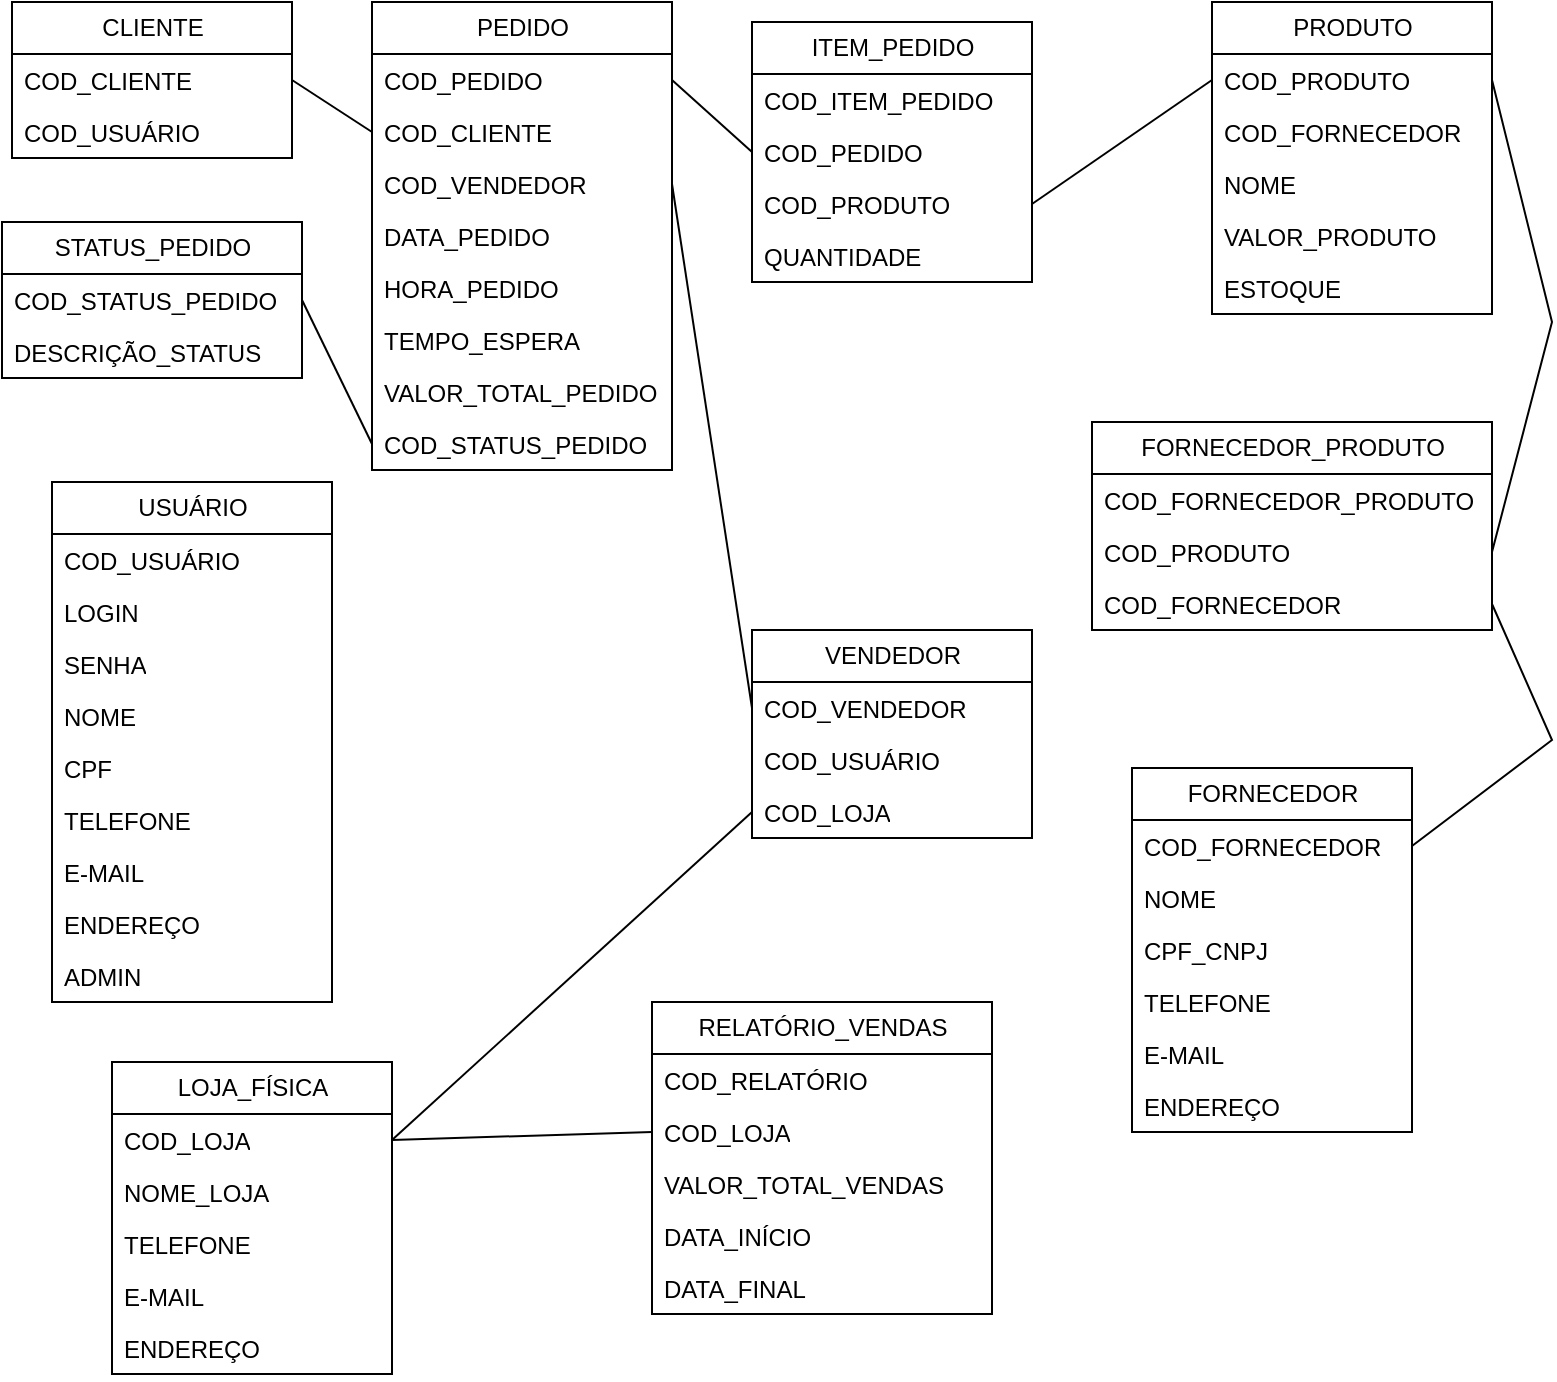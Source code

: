 <mxfile version="21.7.5" type="github">
  <diagram name="Página-1" id="lMl7mnDfnBSlod4-HZM7">
    <mxGraphModel dx="907" dy="772" grid="1" gridSize="10" guides="1" tooltips="1" connect="1" arrows="1" fold="1" page="1" pageScale="1" pageWidth="827" pageHeight="1169" math="0" shadow="0">
      <root>
        <mxCell id="0" />
        <mxCell id="1" parent="0" />
        <mxCell id="nMXtwVjj7OjZtdL2T8XK-1" value="CLIENTE" style="swimlane;fontStyle=0;childLayout=stackLayout;horizontal=1;startSize=26;fillColor=none;horizontalStack=0;resizeParent=1;resizeParentMax=0;resizeLast=0;collapsible=1;marginBottom=0;html=1;" vertex="1" parent="1">
          <mxGeometry x="30" y="20" width="140" height="78" as="geometry" />
        </mxCell>
        <mxCell id="nMXtwVjj7OjZtdL2T8XK-17" value="COD_CLIENTE" style="text;strokeColor=none;fillColor=none;align=left;verticalAlign=top;spacingLeft=4;spacingRight=4;overflow=hidden;rotatable=0;points=[[0,0.5],[1,0.5]];portConstraint=eastwest;whiteSpace=wrap;html=1;" vertex="1" parent="nMXtwVjj7OjZtdL2T8XK-1">
          <mxGeometry y="26" width="140" height="26" as="geometry" />
        </mxCell>
        <mxCell id="nMXtwVjj7OjZtdL2T8XK-2" value="COD_USUÁRIO" style="text;strokeColor=none;fillColor=none;align=left;verticalAlign=top;spacingLeft=4;spacingRight=4;overflow=hidden;rotatable=0;points=[[0,0.5],[1,0.5]];portConstraint=eastwest;whiteSpace=wrap;html=1;" vertex="1" parent="nMXtwVjj7OjZtdL2T8XK-1">
          <mxGeometry y="52" width="140" height="26" as="geometry" />
        </mxCell>
        <mxCell id="nMXtwVjj7OjZtdL2T8XK-9" value="PEDIDO" style="swimlane;fontStyle=0;childLayout=stackLayout;horizontal=1;startSize=26;fillColor=none;horizontalStack=0;resizeParent=1;resizeParentMax=0;resizeLast=0;collapsible=1;marginBottom=0;html=1;" vertex="1" parent="1">
          <mxGeometry x="210" y="20" width="150" height="234" as="geometry" />
        </mxCell>
        <mxCell id="nMXtwVjj7OjZtdL2T8XK-10" value="COD_PEDIDO" style="text;strokeColor=none;fillColor=none;align=left;verticalAlign=top;spacingLeft=4;spacingRight=4;overflow=hidden;rotatable=0;points=[[0,0.5],[1,0.5]];portConstraint=eastwest;whiteSpace=wrap;html=1;" vertex="1" parent="nMXtwVjj7OjZtdL2T8XK-9">
          <mxGeometry y="26" width="150" height="26" as="geometry" />
        </mxCell>
        <mxCell id="nMXtwVjj7OjZtdL2T8XK-16" value="COD_CLIENTE" style="text;strokeColor=none;fillColor=none;align=left;verticalAlign=top;spacingLeft=4;spacingRight=4;overflow=hidden;rotatable=0;points=[[0,0.5],[1,0.5]];portConstraint=eastwest;whiteSpace=wrap;html=1;" vertex="1" parent="nMXtwVjj7OjZtdL2T8XK-9">
          <mxGeometry y="52" width="150" height="26" as="geometry" />
        </mxCell>
        <mxCell id="nMXtwVjj7OjZtdL2T8XK-98" value="COD_VENDEDOR" style="text;strokeColor=none;fillColor=none;align=left;verticalAlign=top;spacingLeft=4;spacingRight=4;overflow=hidden;rotatable=0;points=[[0,0.5],[1,0.5]];portConstraint=eastwest;whiteSpace=wrap;html=1;" vertex="1" parent="nMXtwVjj7OjZtdL2T8XK-9">
          <mxGeometry y="78" width="150" height="26" as="geometry" />
        </mxCell>
        <mxCell id="nMXtwVjj7OjZtdL2T8XK-11" value="DATA_PEDIDO" style="text;strokeColor=none;fillColor=none;align=left;verticalAlign=top;spacingLeft=4;spacingRight=4;overflow=hidden;rotatable=0;points=[[0,0.5],[1,0.5]];portConstraint=eastwest;whiteSpace=wrap;html=1;" vertex="1" parent="nMXtwVjj7OjZtdL2T8XK-9">
          <mxGeometry y="104" width="150" height="26" as="geometry" />
        </mxCell>
        <mxCell id="nMXtwVjj7OjZtdL2T8XK-12" value="HORA_PEDIDO" style="text;strokeColor=none;fillColor=none;align=left;verticalAlign=top;spacingLeft=4;spacingRight=4;overflow=hidden;rotatable=0;points=[[0,0.5],[1,0.5]];portConstraint=eastwest;whiteSpace=wrap;html=1;" vertex="1" parent="nMXtwVjj7OjZtdL2T8XK-9">
          <mxGeometry y="130" width="150" height="26" as="geometry" />
        </mxCell>
        <mxCell id="nMXtwVjj7OjZtdL2T8XK-13" value="TEMPO_ESPERA" style="text;strokeColor=none;fillColor=none;align=left;verticalAlign=top;spacingLeft=4;spacingRight=4;overflow=hidden;rotatable=0;points=[[0,0.5],[1,0.5]];portConstraint=eastwest;whiteSpace=wrap;html=1;" vertex="1" parent="nMXtwVjj7OjZtdL2T8XK-9">
          <mxGeometry y="156" width="150" height="26" as="geometry" />
        </mxCell>
        <mxCell id="nMXtwVjj7OjZtdL2T8XK-14" value="VALOR_TOTAL_PEDIDO" style="text;strokeColor=none;fillColor=none;align=left;verticalAlign=top;spacingLeft=4;spacingRight=4;overflow=hidden;rotatable=0;points=[[0,0.5],[1,0.5]];portConstraint=eastwest;whiteSpace=wrap;html=1;" vertex="1" parent="nMXtwVjj7OjZtdL2T8XK-9">
          <mxGeometry y="182" width="150" height="26" as="geometry" />
        </mxCell>
        <mxCell id="nMXtwVjj7OjZtdL2T8XK-15" value="COD_STATUS_PEDIDO" style="text;strokeColor=none;fillColor=none;align=left;verticalAlign=top;spacingLeft=4;spacingRight=4;overflow=hidden;rotatable=0;points=[[0,0.5],[1,0.5]];portConstraint=eastwest;whiteSpace=wrap;html=1;" vertex="1" parent="nMXtwVjj7OjZtdL2T8XK-9">
          <mxGeometry y="208" width="150" height="26" as="geometry" />
        </mxCell>
        <mxCell id="nMXtwVjj7OjZtdL2T8XK-18" value="PRODUTO" style="swimlane;fontStyle=0;childLayout=stackLayout;horizontal=1;startSize=26;fillColor=none;horizontalStack=0;resizeParent=1;resizeParentMax=0;resizeLast=0;collapsible=1;marginBottom=0;html=1;" vertex="1" parent="1">
          <mxGeometry x="630" y="20" width="140" height="156" as="geometry" />
        </mxCell>
        <mxCell id="nMXtwVjj7OjZtdL2T8XK-19" value="COD_PRODUTO" style="text;strokeColor=none;fillColor=none;align=left;verticalAlign=top;spacingLeft=4;spacingRight=4;overflow=hidden;rotatable=0;points=[[0,0.5],[1,0.5]];portConstraint=eastwest;whiteSpace=wrap;html=1;" vertex="1" parent="nMXtwVjj7OjZtdL2T8XK-18">
          <mxGeometry y="26" width="140" height="26" as="geometry" />
        </mxCell>
        <mxCell id="nMXtwVjj7OjZtdL2T8XK-20" value="COD_FORNECEDOR" style="text;strokeColor=none;fillColor=none;align=left;verticalAlign=top;spacingLeft=4;spacingRight=4;overflow=hidden;rotatable=0;points=[[0,0.5],[1,0.5]];portConstraint=eastwest;whiteSpace=wrap;html=1;" vertex="1" parent="nMXtwVjj7OjZtdL2T8XK-18">
          <mxGeometry y="52" width="140" height="26" as="geometry" />
        </mxCell>
        <mxCell id="nMXtwVjj7OjZtdL2T8XK-21" value="NOME" style="text;strokeColor=none;fillColor=none;align=left;verticalAlign=top;spacingLeft=4;spacingRight=4;overflow=hidden;rotatable=0;points=[[0,0.5],[1,0.5]];portConstraint=eastwest;whiteSpace=wrap;html=1;" vertex="1" parent="nMXtwVjj7OjZtdL2T8XK-18">
          <mxGeometry y="78" width="140" height="26" as="geometry" />
        </mxCell>
        <mxCell id="nMXtwVjj7OjZtdL2T8XK-22" value="VALOR_PRODUTO" style="text;strokeColor=none;fillColor=none;align=left;verticalAlign=top;spacingLeft=4;spacingRight=4;overflow=hidden;rotatable=0;points=[[0,0.5],[1,0.5]];portConstraint=eastwest;whiteSpace=wrap;html=1;" vertex="1" parent="nMXtwVjj7OjZtdL2T8XK-18">
          <mxGeometry y="104" width="140" height="26" as="geometry" />
        </mxCell>
        <mxCell id="nMXtwVjj7OjZtdL2T8XK-23" value="ESTOQUE" style="text;strokeColor=none;fillColor=none;align=left;verticalAlign=top;spacingLeft=4;spacingRight=4;overflow=hidden;rotatable=0;points=[[0,0.5],[1,0.5]];portConstraint=eastwest;whiteSpace=wrap;html=1;" vertex="1" parent="nMXtwVjj7OjZtdL2T8XK-18">
          <mxGeometry y="130" width="140" height="26" as="geometry" />
        </mxCell>
        <mxCell id="nMXtwVjj7OjZtdL2T8XK-26" value="ITEM_PEDIDO" style="swimlane;fontStyle=0;childLayout=stackLayout;horizontal=1;startSize=26;fillColor=none;horizontalStack=0;resizeParent=1;resizeParentMax=0;resizeLast=0;collapsible=1;marginBottom=0;html=1;" vertex="1" parent="1">
          <mxGeometry x="400" y="30" width="140" height="130" as="geometry" />
        </mxCell>
        <mxCell id="nMXtwVjj7OjZtdL2T8XK-28" value="COD_ITEM_PEDIDO" style="text;strokeColor=none;fillColor=none;align=left;verticalAlign=top;spacingLeft=4;spacingRight=4;overflow=hidden;rotatable=0;points=[[0,0.5],[1,0.5]];portConstraint=eastwest;whiteSpace=wrap;html=1;" vertex="1" parent="nMXtwVjj7OjZtdL2T8XK-26">
          <mxGeometry y="26" width="140" height="26" as="geometry" />
        </mxCell>
        <mxCell id="nMXtwVjj7OjZtdL2T8XK-27" value="COD_PEDIDO" style="text;strokeColor=none;fillColor=none;align=left;verticalAlign=top;spacingLeft=4;spacingRight=4;overflow=hidden;rotatable=0;points=[[0,0.5],[1,0.5]];portConstraint=eastwest;whiteSpace=wrap;html=1;" vertex="1" parent="nMXtwVjj7OjZtdL2T8XK-26">
          <mxGeometry y="52" width="140" height="26" as="geometry" />
        </mxCell>
        <mxCell id="nMXtwVjj7OjZtdL2T8XK-34" value="COD_PRODUTO" style="text;strokeColor=none;fillColor=none;align=left;verticalAlign=top;spacingLeft=4;spacingRight=4;overflow=hidden;rotatable=0;points=[[0,0.5],[1,0.5]];portConstraint=eastwest;whiteSpace=wrap;html=1;" vertex="1" parent="nMXtwVjj7OjZtdL2T8XK-26">
          <mxGeometry y="78" width="140" height="26" as="geometry" />
        </mxCell>
        <mxCell id="nMXtwVjj7OjZtdL2T8XK-29" value="QUANTIDADE" style="text;strokeColor=none;fillColor=none;align=left;verticalAlign=top;spacingLeft=4;spacingRight=4;overflow=hidden;rotatable=0;points=[[0,0.5],[1,0.5]];portConstraint=eastwest;whiteSpace=wrap;html=1;" vertex="1" parent="nMXtwVjj7OjZtdL2T8XK-26">
          <mxGeometry y="104" width="140" height="26" as="geometry" />
        </mxCell>
        <mxCell id="nMXtwVjj7OjZtdL2T8XK-35" value="FORNECEDOR" style="swimlane;fontStyle=0;childLayout=stackLayout;horizontal=1;startSize=26;fillColor=none;horizontalStack=0;resizeParent=1;resizeParentMax=0;resizeLast=0;collapsible=1;marginBottom=0;html=1;" vertex="1" parent="1">
          <mxGeometry x="590" y="403" width="140" height="182" as="geometry">
            <mxRectangle x="590" y="403" width="130" height="30" as="alternateBounds" />
          </mxGeometry>
        </mxCell>
        <mxCell id="nMXtwVjj7OjZtdL2T8XK-36" value="COD_FORNECEDOR" style="text;strokeColor=none;fillColor=none;align=left;verticalAlign=top;spacingLeft=4;spacingRight=4;overflow=hidden;rotatable=0;points=[[0,0.5],[1,0.5]];portConstraint=eastwest;whiteSpace=wrap;html=1;" vertex="1" parent="nMXtwVjj7OjZtdL2T8XK-35">
          <mxGeometry y="26" width="140" height="26" as="geometry" />
        </mxCell>
        <mxCell id="nMXtwVjj7OjZtdL2T8XK-37" value="NOME" style="text;strokeColor=none;fillColor=none;align=left;verticalAlign=top;spacingLeft=4;spacingRight=4;overflow=hidden;rotatable=0;points=[[0,0.5],[1,0.5]];portConstraint=eastwest;whiteSpace=wrap;html=1;" vertex="1" parent="nMXtwVjj7OjZtdL2T8XK-35">
          <mxGeometry y="52" width="140" height="26" as="geometry" />
        </mxCell>
        <mxCell id="nMXtwVjj7OjZtdL2T8XK-40" value="CPF_CNPJ" style="text;strokeColor=none;fillColor=none;align=left;verticalAlign=top;spacingLeft=4;spacingRight=4;overflow=hidden;rotatable=0;points=[[0,0.5],[1,0.5]];portConstraint=eastwest;whiteSpace=wrap;html=1;" vertex="1" parent="nMXtwVjj7OjZtdL2T8XK-35">
          <mxGeometry y="78" width="140" height="26" as="geometry" />
        </mxCell>
        <mxCell id="nMXtwVjj7OjZtdL2T8XK-41" value="TELEFONE" style="text;strokeColor=none;fillColor=none;align=left;verticalAlign=top;spacingLeft=4;spacingRight=4;overflow=hidden;rotatable=0;points=[[0,0.5],[1,0.5]];portConstraint=eastwest;whiteSpace=wrap;html=1;" vertex="1" parent="nMXtwVjj7OjZtdL2T8XK-35">
          <mxGeometry y="104" width="140" height="26" as="geometry" />
        </mxCell>
        <mxCell id="nMXtwVjj7OjZtdL2T8XK-42" value="E-MAIL" style="text;strokeColor=none;fillColor=none;align=left;verticalAlign=top;spacingLeft=4;spacingRight=4;overflow=hidden;rotatable=0;points=[[0,0.5],[1,0.5]];portConstraint=eastwest;whiteSpace=wrap;html=1;" vertex="1" parent="nMXtwVjj7OjZtdL2T8XK-35">
          <mxGeometry y="130" width="140" height="26" as="geometry" />
        </mxCell>
        <mxCell id="nMXtwVjj7OjZtdL2T8XK-43" value="ENDEREÇO" style="text;strokeColor=none;fillColor=none;align=left;verticalAlign=top;spacingLeft=4;spacingRight=4;overflow=hidden;rotatable=0;points=[[0,0.5],[1,0.5]];portConstraint=eastwest;whiteSpace=wrap;html=1;" vertex="1" parent="nMXtwVjj7OjZtdL2T8XK-35">
          <mxGeometry y="156" width="140" height="26" as="geometry" />
        </mxCell>
        <mxCell id="nMXtwVjj7OjZtdL2T8XK-44" value="VENDEDOR" style="swimlane;fontStyle=0;childLayout=stackLayout;horizontal=1;startSize=26;fillColor=none;horizontalStack=0;resizeParent=1;resizeParentMax=0;resizeLast=0;collapsible=1;marginBottom=0;html=1;" vertex="1" parent="1">
          <mxGeometry x="400" y="334" width="140" height="104" as="geometry" />
        </mxCell>
        <mxCell id="nMXtwVjj7OjZtdL2T8XK-45" value="COD_VENDEDOR" style="text;strokeColor=none;fillColor=none;align=left;verticalAlign=top;spacingLeft=4;spacingRight=4;overflow=hidden;rotatable=0;points=[[0,0.5],[1,0.5]];portConstraint=eastwest;whiteSpace=wrap;html=1;" vertex="1" parent="nMXtwVjj7OjZtdL2T8XK-44">
          <mxGeometry y="26" width="140" height="26" as="geometry" />
        </mxCell>
        <mxCell id="nMXtwVjj7OjZtdL2T8XK-46" value="COD_USUÁRIO" style="text;strokeColor=none;fillColor=none;align=left;verticalAlign=top;spacingLeft=4;spacingRight=4;overflow=hidden;rotatable=0;points=[[0,0.5],[1,0.5]];portConstraint=eastwest;whiteSpace=wrap;html=1;" vertex="1" parent="nMXtwVjj7OjZtdL2T8XK-44">
          <mxGeometry y="52" width="140" height="26" as="geometry" />
        </mxCell>
        <mxCell id="nMXtwVjj7OjZtdL2T8XK-87" value="COD_LOJA" style="text;strokeColor=none;fillColor=none;align=left;verticalAlign=top;spacingLeft=4;spacingRight=4;overflow=hidden;rotatable=0;points=[[0,0.5],[1,0.5]];portConstraint=eastwest;whiteSpace=wrap;html=1;" vertex="1" parent="nMXtwVjj7OjZtdL2T8XK-44">
          <mxGeometry y="78" width="140" height="26" as="geometry" />
        </mxCell>
        <mxCell id="nMXtwVjj7OjZtdL2T8XK-62" value="LOJA_FÍSICA" style="swimlane;fontStyle=0;childLayout=stackLayout;horizontal=1;startSize=26;fillColor=none;horizontalStack=0;resizeParent=1;resizeParentMax=0;resizeLast=0;collapsible=1;marginBottom=0;html=1;" vertex="1" parent="1">
          <mxGeometry x="80" y="550" width="140" height="156" as="geometry" />
        </mxCell>
        <mxCell id="nMXtwVjj7OjZtdL2T8XK-63" value="COD_LOJA" style="text;strokeColor=none;fillColor=none;align=left;verticalAlign=top;spacingLeft=4;spacingRight=4;overflow=hidden;rotatable=0;points=[[0,0.5],[1,0.5]];portConstraint=eastwest;whiteSpace=wrap;html=1;" vertex="1" parent="nMXtwVjj7OjZtdL2T8XK-62">
          <mxGeometry y="26" width="140" height="26" as="geometry" />
        </mxCell>
        <mxCell id="nMXtwVjj7OjZtdL2T8XK-66" value="NOME_LOJA" style="text;strokeColor=none;fillColor=none;align=left;verticalAlign=top;spacingLeft=4;spacingRight=4;overflow=hidden;rotatable=0;points=[[0,0.5],[1,0.5]];portConstraint=eastwest;whiteSpace=wrap;html=1;" vertex="1" parent="nMXtwVjj7OjZtdL2T8XK-62">
          <mxGeometry y="52" width="140" height="26" as="geometry" />
        </mxCell>
        <mxCell id="nMXtwVjj7OjZtdL2T8XK-68" value="TELEFONE" style="text;strokeColor=none;fillColor=none;align=left;verticalAlign=top;spacingLeft=4;spacingRight=4;overflow=hidden;rotatable=0;points=[[0,0.5],[1,0.5]];portConstraint=eastwest;whiteSpace=wrap;html=1;" vertex="1" parent="nMXtwVjj7OjZtdL2T8XK-62">
          <mxGeometry y="78" width="140" height="26" as="geometry" />
        </mxCell>
        <mxCell id="nMXtwVjj7OjZtdL2T8XK-69" value="E-MAIL" style="text;strokeColor=none;fillColor=none;align=left;verticalAlign=top;spacingLeft=4;spacingRight=4;overflow=hidden;rotatable=0;points=[[0,0.5],[1,0.5]];portConstraint=eastwest;whiteSpace=wrap;html=1;" vertex="1" parent="nMXtwVjj7OjZtdL2T8XK-62">
          <mxGeometry y="104" width="140" height="26" as="geometry" />
        </mxCell>
        <mxCell id="nMXtwVjj7OjZtdL2T8XK-70" value="ENDEREÇO" style="text;strokeColor=none;fillColor=none;align=left;verticalAlign=top;spacingLeft=4;spacingRight=4;overflow=hidden;rotatable=0;points=[[0,0.5],[1,0.5]];portConstraint=eastwest;whiteSpace=wrap;html=1;" vertex="1" parent="nMXtwVjj7OjZtdL2T8XK-62">
          <mxGeometry y="130" width="140" height="26" as="geometry" />
        </mxCell>
        <mxCell id="nMXtwVjj7OjZtdL2T8XK-72" value="RELATÓRIO_VENDAS" style="swimlane;fontStyle=0;childLayout=stackLayout;horizontal=1;startSize=26;fillColor=none;horizontalStack=0;resizeParent=1;resizeParentMax=0;resizeLast=0;collapsible=1;marginBottom=0;html=1;" vertex="1" parent="1">
          <mxGeometry x="350" y="520" width="170" height="156" as="geometry" />
        </mxCell>
        <mxCell id="nMXtwVjj7OjZtdL2T8XK-73" value="COD_RELATÓRIO" style="text;strokeColor=none;fillColor=none;align=left;verticalAlign=top;spacingLeft=4;spacingRight=4;overflow=hidden;rotatable=0;points=[[0,0.5],[1,0.5]];portConstraint=eastwest;whiteSpace=wrap;html=1;" vertex="1" parent="nMXtwVjj7OjZtdL2T8XK-72">
          <mxGeometry y="26" width="170" height="26" as="geometry" />
        </mxCell>
        <mxCell id="nMXtwVjj7OjZtdL2T8XK-74" value="COD_LOJA" style="text;strokeColor=none;fillColor=none;align=left;verticalAlign=top;spacingLeft=4;spacingRight=4;overflow=hidden;rotatable=0;points=[[0,0.5],[1,0.5]];portConstraint=eastwest;whiteSpace=wrap;html=1;" vertex="1" parent="nMXtwVjj7OjZtdL2T8XK-72">
          <mxGeometry y="52" width="170" height="26" as="geometry" />
        </mxCell>
        <mxCell id="nMXtwVjj7OjZtdL2T8XK-75" value="VALOR_TOTAL_VENDAS" style="text;strokeColor=none;fillColor=none;align=left;verticalAlign=top;spacingLeft=4;spacingRight=4;overflow=hidden;rotatable=0;points=[[0,0.5],[1,0.5]];portConstraint=eastwest;whiteSpace=wrap;html=1;" vertex="1" parent="nMXtwVjj7OjZtdL2T8XK-72">
          <mxGeometry y="78" width="170" height="26" as="geometry" />
        </mxCell>
        <mxCell id="nMXtwVjj7OjZtdL2T8XK-76" value="DATA_INÍCIO" style="text;strokeColor=none;fillColor=none;align=left;verticalAlign=top;spacingLeft=4;spacingRight=4;overflow=hidden;rotatable=0;points=[[0,0.5],[1,0.5]];portConstraint=eastwest;whiteSpace=wrap;html=1;" vertex="1" parent="nMXtwVjj7OjZtdL2T8XK-72">
          <mxGeometry y="104" width="170" height="26" as="geometry" />
        </mxCell>
        <mxCell id="nMXtwVjj7OjZtdL2T8XK-77" value="DATA_FINAL" style="text;strokeColor=none;fillColor=none;align=left;verticalAlign=top;spacingLeft=4;spacingRight=4;overflow=hidden;rotatable=0;points=[[0,0.5],[1,0.5]];portConstraint=eastwest;whiteSpace=wrap;html=1;" vertex="1" parent="nMXtwVjj7OjZtdL2T8XK-72">
          <mxGeometry y="130" width="170" height="26" as="geometry" />
        </mxCell>
        <mxCell id="nMXtwVjj7OjZtdL2T8XK-78" value="" style="endArrow=none;html=1;rounded=0;exitX=1;exitY=0.5;exitDx=0;exitDy=0;entryX=0;entryY=0.5;entryDx=0;entryDy=0;" edge="1" parent="1" source="nMXtwVjj7OjZtdL2T8XK-17" target="nMXtwVjj7OjZtdL2T8XK-16">
          <mxGeometry width="50" height="50" relative="1" as="geometry">
            <mxPoint x="390" y="320" as="sourcePoint" />
            <mxPoint x="440" y="270" as="targetPoint" />
          </mxGeometry>
        </mxCell>
        <mxCell id="nMXtwVjj7OjZtdL2T8XK-83" value="" style="endArrow=none;html=1;rounded=0;exitX=1;exitY=0.5;exitDx=0;exitDy=0;entryX=0;entryY=0.5;entryDx=0;entryDy=0;" edge="1" parent="1" source="nMXtwVjj7OjZtdL2T8XK-10" target="nMXtwVjj7OjZtdL2T8XK-27">
          <mxGeometry width="50" height="50" relative="1" as="geometry">
            <mxPoint x="390" y="320" as="sourcePoint" />
            <mxPoint x="440" y="270" as="targetPoint" />
          </mxGeometry>
        </mxCell>
        <mxCell id="nMXtwVjj7OjZtdL2T8XK-84" value="" style="endArrow=none;html=1;rounded=0;exitX=1;exitY=0.5;exitDx=0;exitDy=0;entryX=0;entryY=0.5;entryDx=0;entryDy=0;" edge="1" parent="1" source="nMXtwVjj7OjZtdL2T8XK-34" target="nMXtwVjj7OjZtdL2T8XK-19">
          <mxGeometry width="50" height="50" relative="1" as="geometry">
            <mxPoint x="550" y="123" as="sourcePoint" />
            <mxPoint x="600" y="73" as="targetPoint" />
          </mxGeometry>
        </mxCell>
        <mxCell id="nMXtwVjj7OjZtdL2T8XK-86" value="" style="endArrow=none;html=1;rounded=0;exitX=1;exitY=0.5;exitDx=0;exitDy=0;entryX=0;entryY=0.5;entryDx=0;entryDy=0;" edge="1" parent="1" source="nMXtwVjj7OjZtdL2T8XK-63" target="nMXtwVjj7OjZtdL2T8XK-74">
          <mxGeometry width="50" height="50" relative="1" as="geometry">
            <mxPoint x="240" y="530" as="sourcePoint" />
            <mxPoint x="290" y="480" as="targetPoint" />
          </mxGeometry>
        </mxCell>
        <mxCell id="nMXtwVjj7OjZtdL2T8XK-88" value="" style="endArrow=none;html=1;rounded=0;exitX=1;exitY=0.5;exitDx=0;exitDy=0;entryX=0;entryY=0.5;entryDx=0;entryDy=0;" edge="1" parent="1" source="nMXtwVjj7OjZtdL2T8XK-63" target="nMXtwVjj7OjZtdL2T8XK-87">
          <mxGeometry width="50" height="50" relative="1" as="geometry">
            <mxPoint x="390" y="420" as="sourcePoint" />
            <mxPoint x="440" y="370" as="targetPoint" />
          </mxGeometry>
        </mxCell>
        <mxCell id="nMXtwVjj7OjZtdL2T8XK-89" value="STATUS_PEDIDO" style="swimlane;fontStyle=0;childLayout=stackLayout;horizontal=1;startSize=26;fillColor=none;horizontalStack=0;resizeParent=1;resizeParentMax=0;resizeLast=0;collapsible=1;marginBottom=0;html=1;" vertex="1" parent="1">
          <mxGeometry x="25" y="130" width="150" height="78" as="geometry" />
        </mxCell>
        <mxCell id="nMXtwVjj7OjZtdL2T8XK-90" value="COD_STATUS_PEDIDO" style="text;strokeColor=none;fillColor=none;align=left;verticalAlign=top;spacingLeft=4;spacingRight=4;overflow=hidden;rotatable=0;points=[[0,0.5],[1,0.5]];portConstraint=eastwest;whiteSpace=wrap;html=1;" vertex="1" parent="nMXtwVjj7OjZtdL2T8XK-89">
          <mxGeometry y="26" width="150" height="26" as="geometry" />
        </mxCell>
        <mxCell id="nMXtwVjj7OjZtdL2T8XK-101" value="DESCRIÇÃO_STATUS" style="text;strokeColor=none;fillColor=none;align=left;verticalAlign=top;spacingLeft=4;spacingRight=4;overflow=hidden;rotatable=0;points=[[0,0.5],[1,0.5]];portConstraint=eastwest;whiteSpace=wrap;html=1;" vertex="1" parent="nMXtwVjj7OjZtdL2T8XK-89">
          <mxGeometry y="52" width="150" height="26" as="geometry" />
        </mxCell>
        <mxCell id="nMXtwVjj7OjZtdL2T8XK-97" value="" style="endArrow=none;html=1;rounded=0;exitX=1;exitY=0.5;exitDx=0;exitDy=0;entryX=0;entryY=0.5;entryDx=0;entryDy=0;" edge="1" parent="1" source="nMXtwVjj7OjZtdL2T8XK-90" target="nMXtwVjj7OjZtdL2T8XK-15">
          <mxGeometry width="50" height="50" relative="1" as="geometry">
            <mxPoint x="390" y="420" as="sourcePoint" />
            <mxPoint x="440" y="370" as="targetPoint" />
          </mxGeometry>
        </mxCell>
        <mxCell id="nMXtwVjj7OjZtdL2T8XK-99" value="" style="endArrow=none;html=1;rounded=0;exitX=1;exitY=0.5;exitDx=0;exitDy=0;entryX=0;entryY=0.5;entryDx=0;entryDy=0;" edge="1" parent="1" source="nMXtwVjj7OjZtdL2T8XK-98" target="nMXtwVjj7OjZtdL2T8XK-45">
          <mxGeometry width="50" height="50" relative="1" as="geometry">
            <mxPoint x="245" y="180" as="sourcePoint" />
            <mxPoint x="325" y="429" as="targetPoint" />
          </mxGeometry>
        </mxCell>
        <mxCell id="nMXtwVjj7OjZtdL2T8XK-102" value="FORNECEDOR_PRODUTO" style="swimlane;fontStyle=0;childLayout=stackLayout;horizontal=1;startSize=26;fillColor=none;horizontalStack=0;resizeParent=1;resizeParentMax=0;resizeLast=0;collapsible=1;marginBottom=0;html=1;" vertex="1" parent="1">
          <mxGeometry x="570" y="230" width="200" height="104" as="geometry" />
        </mxCell>
        <mxCell id="nMXtwVjj7OjZtdL2T8XK-103" value="COD_FORNECEDOR_PRODUTO" style="text;strokeColor=none;fillColor=none;align=left;verticalAlign=top;spacingLeft=4;spacingRight=4;overflow=hidden;rotatable=0;points=[[0,0.5],[1,0.5]];portConstraint=eastwest;whiteSpace=wrap;html=1;" vertex="1" parent="nMXtwVjj7OjZtdL2T8XK-102">
          <mxGeometry y="26" width="200" height="26" as="geometry" />
        </mxCell>
        <mxCell id="nMXtwVjj7OjZtdL2T8XK-109" value="COD_PRODUTO" style="text;strokeColor=none;fillColor=none;align=left;verticalAlign=top;spacingLeft=4;spacingRight=4;overflow=hidden;rotatable=0;points=[[0,0.5],[1,0.5]];portConstraint=eastwest;whiteSpace=wrap;html=1;" vertex="1" parent="nMXtwVjj7OjZtdL2T8XK-102">
          <mxGeometry y="52" width="200" height="26" as="geometry" />
        </mxCell>
        <mxCell id="nMXtwVjj7OjZtdL2T8XK-104" value="COD_FORNECEDOR" style="text;strokeColor=none;fillColor=none;align=left;verticalAlign=top;spacingLeft=4;spacingRight=4;overflow=hidden;rotatable=0;points=[[0,0.5],[1,0.5]];portConstraint=eastwest;whiteSpace=wrap;html=1;" vertex="1" parent="nMXtwVjj7OjZtdL2T8XK-102">
          <mxGeometry y="78" width="200" height="26" as="geometry" />
        </mxCell>
        <mxCell id="nMXtwVjj7OjZtdL2T8XK-111" value="" style="endArrow=none;html=1;rounded=0;entryX=1;entryY=0.5;entryDx=0;entryDy=0;exitX=1;exitY=0.5;exitDx=0;exitDy=0;" edge="1" parent="1" source="nMXtwVjj7OjZtdL2T8XK-19" target="nMXtwVjj7OjZtdL2T8XK-109">
          <mxGeometry width="50" height="50" relative="1" as="geometry">
            <mxPoint x="440" y="410" as="sourcePoint" />
            <mxPoint x="490" y="360" as="targetPoint" />
            <Array as="points">
              <mxPoint x="800" y="180" />
            </Array>
          </mxGeometry>
        </mxCell>
        <mxCell id="nMXtwVjj7OjZtdL2T8XK-112" value="" style="endArrow=none;html=1;rounded=0;entryX=1;entryY=0.5;entryDx=0;entryDy=0;exitX=1;exitY=0.5;exitDx=0;exitDy=0;" edge="1" parent="1" source="nMXtwVjj7OjZtdL2T8XK-104" target="nMXtwVjj7OjZtdL2T8XK-36">
          <mxGeometry width="50" height="50" relative="1" as="geometry">
            <mxPoint x="440" y="410" as="sourcePoint" />
            <mxPoint x="490" y="360" as="targetPoint" />
            <Array as="points">
              <mxPoint x="800" y="389" />
            </Array>
          </mxGeometry>
        </mxCell>
        <mxCell id="nMXtwVjj7OjZtdL2T8XK-113" value="USUÁRIO" style="swimlane;fontStyle=0;childLayout=stackLayout;horizontal=1;startSize=26;fillColor=none;horizontalStack=0;resizeParent=1;resizeParentMax=0;resizeLast=0;collapsible=1;marginBottom=0;html=1;" vertex="1" parent="1">
          <mxGeometry x="50" y="260" width="140" height="260" as="geometry" />
        </mxCell>
        <mxCell id="nMXtwVjj7OjZtdL2T8XK-114" value="COD_USUÁRIO" style="text;strokeColor=none;fillColor=none;align=left;verticalAlign=top;spacingLeft=4;spacingRight=4;overflow=hidden;rotatable=0;points=[[0,0.5],[1,0.5]];portConstraint=eastwest;whiteSpace=wrap;html=1;" vertex="1" parent="nMXtwVjj7OjZtdL2T8XK-113">
          <mxGeometry y="26" width="140" height="26" as="geometry" />
        </mxCell>
        <mxCell id="nMXtwVjj7OjZtdL2T8XK-115" value="LOGIN" style="text;strokeColor=none;fillColor=none;align=left;verticalAlign=top;spacingLeft=4;spacingRight=4;overflow=hidden;rotatable=0;points=[[0,0.5],[1,0.5]];portConstraint=eastwest;whiteSpace=wrap;html=1;" vertex="1" parent="nMXtwVjj7OjZtdL2T8XK-113">
          <mxGeometry y="52" width="140" height="26" as="geometry" />
        </mxCell>
        <mxCell id="nMXtwVjj7OjZtdL2T8XK-116" value="SENHA" style="text;strokeColor=none;fillColor=none;align=left;verticalAlign=top;spacingLeft=4;spacingRight=4;overflow=hidden;rotatable=0;points=[[0,0.5],[1,0.5]];portConstraint=eastwest;whiteSpace=wrap;html=1;" vertex="1" parent="nMXtwVjj7OjZtdL2T8XK-113">
          <mxGeometry y="78" width="140" height="26" as="geometry" />
        </mxCell>
        <mxCell id="nMXtwVjj7OjZtdL2T8XK-117" value="NOME" style="text;strokeColor=none;fillColor=none;align=left;verticalAlign=top;spacingLeft=4;spacingRight=4;overflow=hidden;rotatable=0;points=[[0,0.5],[1,0.5]];portConstraint=eastwest;whiteSpace=wrap;html=1;" vertex="1" parent="nMXtwVjj7OjZtdL2T8XK-113">
          <mxGeometry y="104" width="140" height="26" as="geometry" />
        </mxCell>
        <mxCell id="nMXtwVjj7OjZtdL2T8XK-118" value="CPF" style="text;strokeColor=none;fillColor=none;align=left;verticalAlign=top;spacingLeft=4;spacingRight=4;overflow=hidden;rotatable=0;points=[[0,0.5],[1,0.5]];portConstraint=eastwest;whiteSpace=wrap;html=1;" vertex="1" parent="nMXtwVjj7OjZtdL2T8XK-113">
          <mxGeometry y="130" width="140" height="26" as="geometry" />
        </mxCell>
        <mxCell id="nMXtwVjj7OjZtdL2T8XK-119" value="TELEFONE" style="text;strokeColor=none;fillColor=none;align=left;verticalAlign=top;spacingLeft=4;spacingRight=4;overflow=hidden;rotatable=0;points=[[0,0.5],[1,0.5]];portConstraint=eastwest;whiteSpace=wrap;html=1;" vertex="1" parent="nMXtwVjj7OjZtdL2T8XK-113">
          <mxGeometry y="156" width="140" height="26" as="geometry" />
        </mxCell>
        <mxCell id="nMXtwVjj7OjZtdL2T8XK-120" value="E-MAIL" style="text;strokeColor=none;fillColor=none;align=left;verticalAlign=top;spacingLeft=4;spacingRight=4;overflow=hidden;rotatable=0;points=[[0,0.5],[1,0.5]];portConstraint=eastwest;whiteSpace=wrap;html=1;" vertex="1" parent="nMXtwVjj7OjZtdL2T8XK-113">
          <mxGeometry y="182" width="140" height="26" as="geometry" />
        </mxCell>
        <mxCell id="nMXtwVjj7OjZtdL2T8XK-121" value="ENDEREÇO" style="text;strokeColor=none;fillColor=none;align=left;verticalAlign=top;spacingLeft=4;spacingRight=4;overflow=hidden;rotatable=0;points=[[0,0.5],[1,0.5]];portConstraint=eastwest;whiteSpace=wrap;html=1;" vertex="1" parent="nMXtwVjj7OjZtdL2T8XK-113">
          <mxGeometry y="208" width="140" height="26" as="geometry" />
        </mxCell>
        <mxCell id="nMXtwVjj7OjZtdL2T8XK-122" value="ADMIN" style="text;strokeColor=none;fillColor=none;align=left;verticalAlign=top;spacingLeft=4;spacingRight=4;overflow=hidden;rotatable=0;points=[[0,0.5],[1,0.5]];portConstraint=eastwest;whiteSpace=wrap;html=1;" vertex="1" parent="nMXtwVjj7OjZtdL2T8XK-113">
          <mxGeometry y="234" width="140" height="26" as="geometry" />
        </mxCell>
      </root>
    </mxGraphModel>
  </diagram>
</mxfile>
